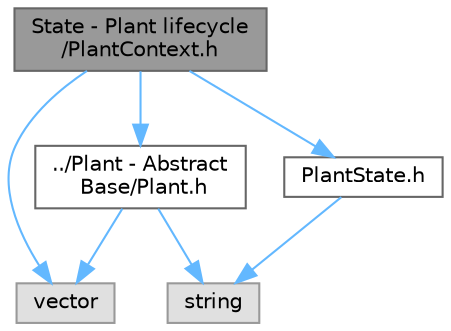 digraph "State - Plant lifecycle/PlantContext.h"
{
 // INTERACTIVE_SVG=YES
 // LATEX_PDF_SIZE
  bgcolor="transparent";
  edge [fontname=Helvetica,fontsize=10,labelfontname=Helvetica,labelfontsize=10];
  node [fontname=Helvetica,fontsize=10,shape=box,height=0.2,width=0.4];
  Node1 [id="Node000001",label="State - Plant lifecycle\l/PlantContext.h",height=0.2,width=0.4,color="gray40", fillcolor="grey60", style="filled", fontcolor="black",tooltip="Context class for the State design pattern managing plant lifecycle states."];
  Node1 -> Node2 [id="edge1_Node000001_Node000002",color="steelblue1",style="solid",tooltip=" "];
  Node2 [id="Node000002",label="vector",height=0.2,width=0.4,color="grey60", fillcolor="#E0E0E0", style="filled",tooltip=" "];
  Node1 -> Node3 [id="edge2_Node000001_Node000003",color="steelblue1",style="solid",tooltip=" "];
  Node3 [id="Node000003",label="PlantState.h",height=0.2,width=0.4,color="grey40", fillcolor="white", style="filled",URL="$_plant_state_8h.html",tooltip="Abstract base class for the State design pattern representing plant lifecycle states."];
  Node3 -> Node4 [id="edge3_Node000003_Node000004",color="steelblue1",style="solid",tooltip=" "];
  Node4 [id="Node000004",label="string",height=0.2,width=0.4,color="grey60", fillcolor="#E0E0E0", style="filled",tooltip=" "];
  Node1 -> Node5 [id="edge4_Node000001_Node000005",color="steelblue1",style="solid",tooltip=" "];
  Node5 [id="Node000005",label="../Plant - Abstract\l Base/Plant.h",height=0.2,width=0.4,color="grey40", fillcolor="white", style="filled",URL="$_plant_8h.html",tooltip="Header file for the Plant abstract base class."];
  Node5 -> Node4 [id="edge5_Node000005_Node000004",color="steelblue1",style="solid",tooltip=" "];
  Node5 -> Node2 [id="edge6_Node000005_Node000002",color="steelblue1",style="solid",tooltip=" "];
}
